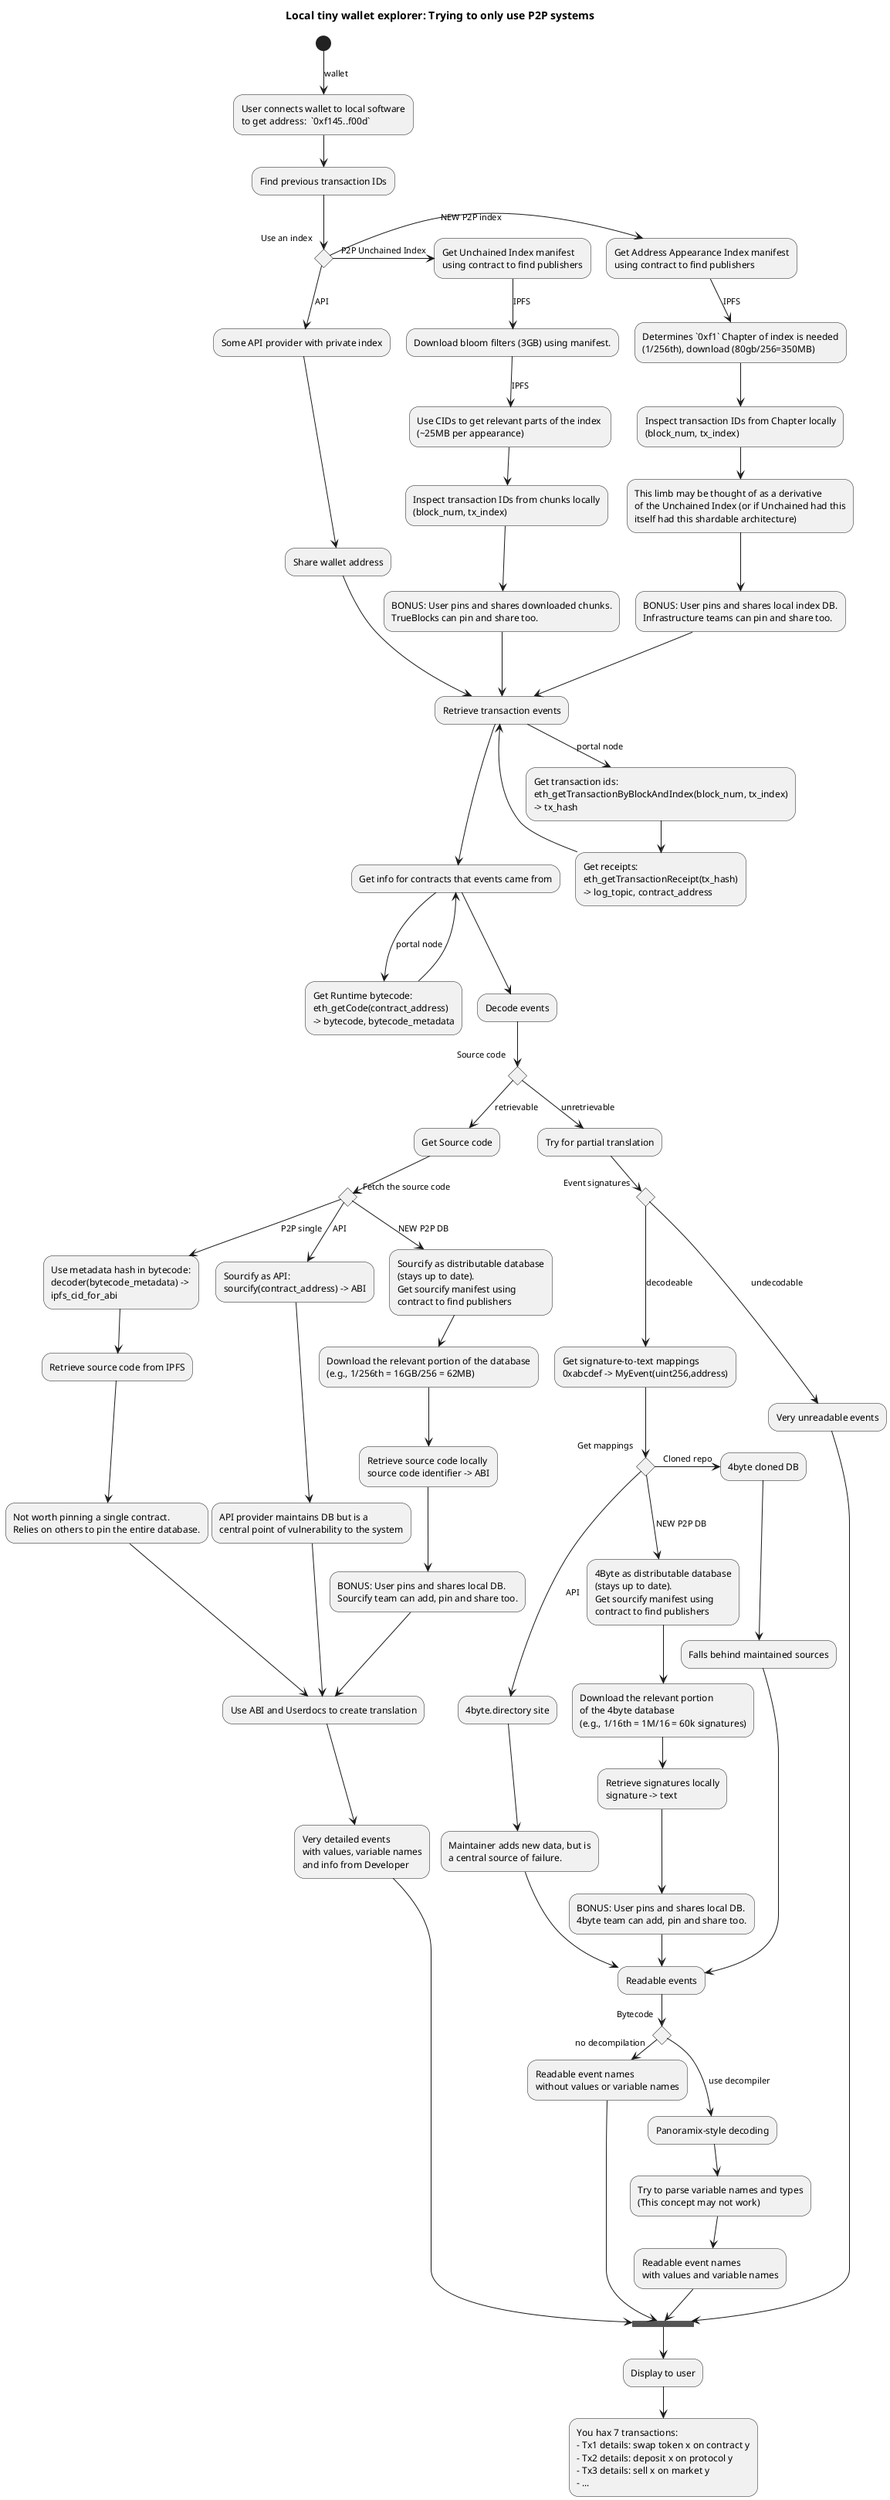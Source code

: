 @startuml
title "Local tiny wallet explorer: Trying to only use P2P systems"

(*) --> [wallet] "User connects wallet to local software\nto get address:  `0xf145..f00d`"
--> "Find previous transaction IDs"
if "Use an index"
        --> [API] "Some API provider with private index"
        ---> "Share wallet address"
        ---> "Retrieve transaction events"
    else
        -> [NEW P2P index] Get Address Appearance Index manifest\nusing contract to find publishers
        --> [IPFS] "Determines `0xf1` Chapter of index is needed\n(1/256th), download (80gb/256=350MB)"
        --> "Inspect transaction IDs from Chapter locally\n(block_num, tx_index)"
        --> "This limb may be thought of as a derivative \nof the Unchained Index (or if Unchained had this\nitself had this shardable architecture)"
        --> "BONUS: User pins and shares local index DB.\nInfrastructure teams can pin and share too."
        ---> "Retrieve transaction events"
    else
        -> [P2P Unchained Index] Get Unchained Index manifest\nusing contract to find publishers
        --> [IPFS] Download bloom filters (3GB) using manifest.
        --> [IPFS] "Use CIDs to get relevant parts of the index \n(~25MB per appearance)"
        --> "Inspect transaction IDs from chunks locally\n(block_num, tx_index)"
        --> "BONUS: User pins and shares downloaded chunks.\nTrueBlocks can pin and share too."
endif
---> "Retrieve transaction events"
--> [portal node] "Get transaction ids:
eth_getTransactionByBlockAndIndex(block_num, tx_index)
-> tx_hash"
--> "Get receipts:
eth_getTransactionReceipt(tx_hash)
-> log_topic, contract_address"
---> "Retrieve transaction events"
---> "Get info for contracts that events came from"
-> [portal node] "Get Runtime bytecode:
eth_getCode(contract_address)
-> bytecode, bytecode_metadata"
---> "Get info for contracts that events came from"
---> "Decode events"
if "Source code"
    --> [retrievable] "Get Source code"
    if "Fetch the source code"
        --> [P2P single] "Use metadata hash in bytecode:\ndecoder(bytecode_metadata) -> \nipfs_cid_for_abi"
        --> "Retrieve source code from IPFS"
        --> "Not worth pinning a single contract.\nRelies on others to pin the entire database."
        --> "Use ABI and Userdocs to create translation"
    else
        --> [API] "Sourcify as API:\nsourcify(contract_address) -> ABI"
        --> "API provider maintains DB but is a\ncentral point of vulnerability to the system"
        --> "Use ABI and Userdocs to create translation"
    else
        --> [NEW P2P DB] "Sourcify as distributable database\n(stays up to date).\nGet sourcify manifest using\ncontract to find publishers"
        --> "Download the relevant portion of the database\n(e.g., 1/256th = 16GB/256 = 62MB)"
        --> "Retrieve source code locally\nsource code identifier -> ABI"
        --> "BONUS: User pins and shares local DB.\nSourcify team can add, pin and share too."
    endif
    --> "Use ABI and Userdocs to create translation"
    --> "Very detailed events\nwith values, variable names\nand info from Developer"
    --> ===Display_To_User===
else
    --> [unretrievable] "Try for partial translation"
endif
if "Event signatures"
    ---> [decodeable] "Get signature-to-text mappings\n0xabcdef -> MyEvent(uint256,address)"
    if "Get mappings"
        ---> [API] "4byte.directory site"
        --> "Maintainer adds new data, but is\na central source of failure."
        --> "Readable events"
    else
        -> [Cloned repo] "4byte cloned DB"
        --> "Falls behind maintained sources"
        --> "Readable events"
    else
        --> [NEW P2P DB] "4Byte as distributable database\n(stays up to date).\nGet sourcify manifest using\ncontract to find publishers"
        --> "Download the relevant portion\nof the 4byte database\n(e.g., 1/16th = 1M/16 = 60k signatures)"
        --> "Retrieve signatures locally\nsignature -> text"
        --> "BONUS: User pins and shares local DB.\n4byte team can add, pin and share too."
    endif
    --> "Readable events"
    if "Bytecode"
        --> [use decompiler] "Panoramix-style decoding"
        --> "Try to parse variable names and types\n(This concept may not work)"
        --> "Readable event names\nwith values and variable names"
        --> ===Display_To_User===
    else
        -> [no decompilation] "Readable event names\nwithout values or variable names"
        --> ===Display_To_User===
    endif
else
    ---> [undecodable] "Very unreadable events"
endif
--> ===Display_To_User===
--> "Display to user"
--> "You hax 7 transactions:
- Tx1 details: swap token x on contract y
- Tx2 details: deposit x on protocol y
- Tx3 details: sell x on market y
- ..."

@enduml